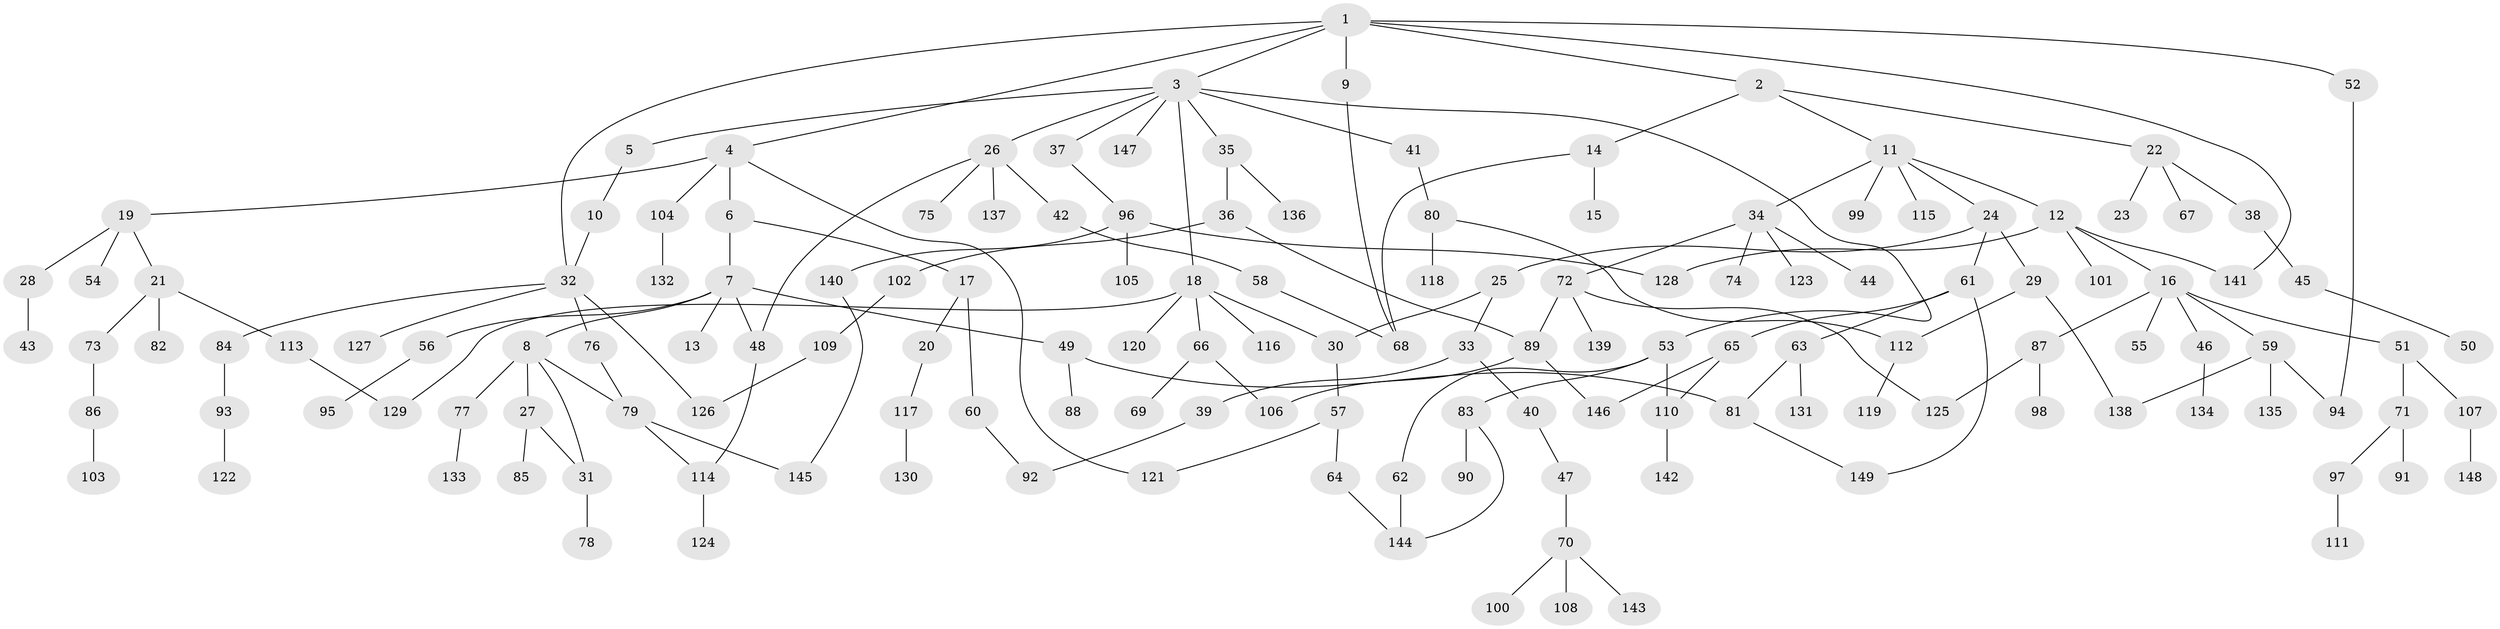 // Generated by graph-tools (version 1.1) at 2025/10/02/27/25 16:10:51]
// undirected, 149 vertices, 175 edges
graph export_dot {
graph [start="1"]
  node [color=gray90,style=filled];
  1;
  2;
  3;
  4;
  5;
  6;
  7;
  8;
  9;
  10;
  11;
  12;
  13;
  14;
  15;
  16;
  17;
  18;
  19;
  20;
  21;
  22;
  23;
  24;
  25;
  26;
  27;
  28;
  29;
  30;
  31;
  32;
  33;
  34;
  35;
  36;
  37;
  38;
  39;
  40;
  41;
  42;
  43;
  44;
  45;
  46;
  47;
  48;
  49;
  50;
  51;
  52;
  53;
  54;
  55;
  56;
  57;
  58;
  59;
  60;
  61;
  62;
  63;
  64;
  65;
  66;
  67;
  68;
  69;
  70;
  71;
  72;
  73;
  74;
  75;
  76;
  77;
  78;
  79;
  80;
  81;
  82;
  83;
  84;
  85;
  86;
  87;
  88;
  89;
  90;
  91;
  92;
  93;
  94;
  95;
  96;
  97;
  98;
  99;
  100;
  101;
  102;
  103;
  104;
  105;
  106;
  107;
  108;
  109;
  110;
  111;
  112;
  113;
  114;
  115;
  116;
  117;
  118;
  119;
  120;
  121;
  122;
  123;
  124;
  125;
  126;
  127;
  128;
  129;
  130;
  131;
  132;
  133;
  134;
  135;
  136;
  137;
  138;
  139;
  140;
  141;
  142;
  143;
  144;
  145;
  146;
  147;
  148;
  149;
  1 -- 2;
  1 -- 3;
  1 -- 4;
  1 -- 9;
  1 -- 32;
  1 -- 52;
  1 -- 141;
  2 -- 11;
  2 -- 14;
  2 -- 22;
  3 -- 5;
  3 -- 18;
  3 -- 26;
  3 -- 35;
  3 -- 37;
  3 -- 41;
  3 -- 53;
  3 -- 147;
  4 -- 6;
  4 -- 19;
  4 -- 104;
  4 -- 121;
  5 -- 10;
  6 -- 7;
  6 -- 17;
  7 -- 8;
  7 -- 13;
  7 -- 48;
  7 -- 49;
  7 -- 56;
  8 -- 27;
  8 -- 31;
  8 -- 77;
  8 -- 79;
  9 -- 68;
  10 -- 32;
  11 -- 12;
  11 -- 24;
  11 -- 34;
  11 -- 99;
  11 -- 115;
  12 -- 16;
  12 -- 101;
  12 -- 128;
  12 -- 141;
  14 -- 15;
  14 -- 68;
  16 -- 46;
  16 -- 51;
  16 -- 55;
  16 -- 59;
  16 -- 87;
  17 -- 20;
  17 -- 60;
  18 -- 30;
  18 -- 66;
  18 -- 116;
  18 -- 120;
  18 -- 129;
  19 -- 21;
  19 -- 28;
  19 -- 54;
  20 -- 117;
  21 -- 73;
  21 -- 82;
  21 -- 113;
  22 -- 23;
  22 -- 38;
  22 -- 67;
  24 -- 25;
  24 -- 29;
  24 -- 61;
  25 -- 33;
  25 -- 30;
  26 -- 42;
  26 -- 75;
  26 -- 137;
  26 -- 48;
  27 -- 85;
  27 -- 31;
  28 -- 43;
  29 -- 138;
  29 -- 112;
  30 -- 57;
  31 -- 78;
  32 -- 76;
  32 -- 84;
  32 -- 127;
  32 -- 126;
  33 -- 39;
  33 -- 40;
  34 -- 44;
  34 -- 72;
  34 -- 74;
  34 -- 123;
  35 -- 36;
  35 -- 136;
  36 -- 89;
  36 -- 102;
  37 -- 96;
  38 -- 45;
  39 -- 92;
  40 -- 47;
  41 -- 80;
  42 -- 58;
  45 -- 50;
  46 -- 134;
  47 -- 70;
  48 -- 114;
  49 -- 81;
  49 -- 88;
  51 -- 71;
  51 -- 107;
  52 -- 94;
  53 -- 62;
  53 -- 83;
  53 -- 110;
  56 -- 95;
  57 -- 64;
  57 -- 121;
  58 -- 68;
  59 -- 135;
  59 -- 138;
  59 -- 94;
  60 -- 92;
  61 -- 63;
  61 -- 65;
  61 -- 149;
  62 -- 144;
  63 -- 131;
  63 -- 81;
  64 -- 144;
  65 -- 110;
  65 -- 146;
  66 -- 69;
  66 -- 106;
  70 -- 100;
  70 -- 108;
  70 -- 143;
  71 -- 91;
  71 -- 97;
  72 -- 125;
  72 -- 139;
  72 -- 89;
  73 -- 86;
  76 -- 79;
  77 -- 133;
  79 -- 145;
  79 -- 114;
  80 -- 112;
  80 -- 118;
  81 -- 149;
  83 -- 90;
  83 -- 144;
  84 -- 93;
  86 -- 103;
  87 -- 98;
  87 -- 125;
  89 -- 106;
  89 -- 146;
  93 -- 122;
  96 -- 105;
  96 -- 140;
  96 -- 128;
  97 -- 111;
  102 -- 109;
  104 -- 132;
  107 -- 148;
  109 -- 126;
  110 -- 142;
  112 -- 119;
  113 -- 129;
  114 -- 124;
  117 -- 130;
  140 -- 145;
}
